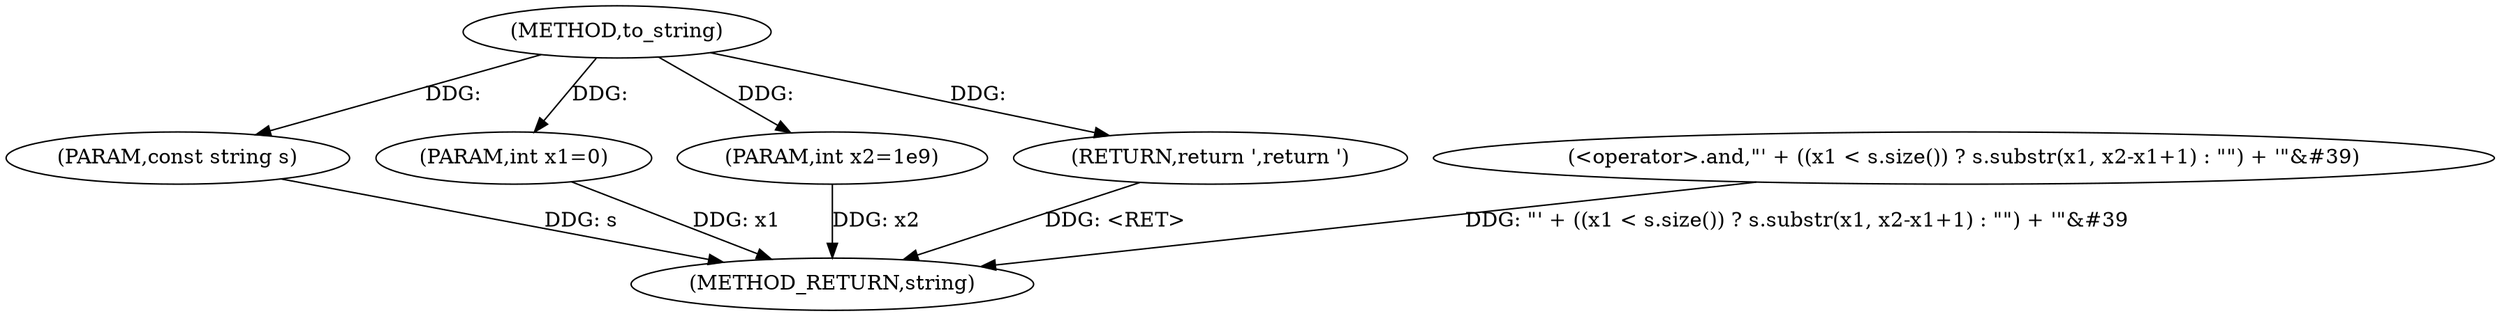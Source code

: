 digraph "to_string" {  
"1000116" [label = "(METHOD,to_string)" ]
"1000127" [label = "(METHOD_RETURN,string)" ]
"1000117" [label = "(PARAM,const string s)" ]
"1000118" [label = "(PARAM,int x1=0)" ]
"1000119" [label = "(PARAM,int x2=1e9)" ]
"1000121" [label = "(RETURN,return &#39;,return &#39;)" ]
"1000124" [label = "(<operator>.and,\"&#39; + ((x1 < s.size()) ? s.substr(x1, x2-x1+1) : \"\") + &#39;\"&#39)" ]
  "1000121" -> "1000127"  [ label = "DDG: <RET>"] 
  "1000117" -> "1000127"  [ label = "DDG: s"] 
  "1000118" -> "1000127"  [ label = "DDG: x1"] 
  "1000119" -> "1000127"  [ label = "DDG: x2"] 
  "1000124" -> "1000127"  [ label = "DDG: \"&#39; + ((x1 < s.size()) ? s.substr(x1, x2-x1+1) : \"\") + &#39;\"&#39"] 
  "1000116" -> "1000117"  [ label = "DDG: "] 
  "1000116" -> "1000118"  [ label = "DDG: "] 
  "1000116" -> "1000119"  [ label = "DDG: "] 
  "1000116" -> "1000121"  [ label = "DDG: "] 
}
